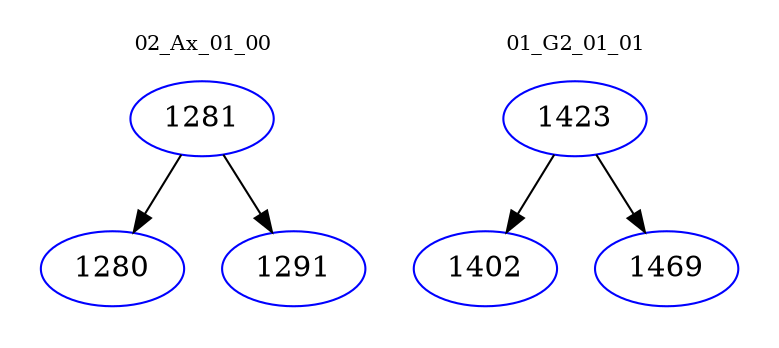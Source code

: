 digraph{
subgraph cluster_0 {
color = white
label = "02_Ax_01_00";
fontsize=10;
T0_1281 [label="1281", color="blue"]
T0_1281 -> T0_1280 [color="black"]
T0_1280 [label="1280", color="blue"]
T0_1281 -> T0_1291 [color="black"]
T0_1291 [label="1291", color="blue"]
}
subgraph cluster_1 {
color = white
label = "01_G2_01_01";
fontsize=10;
T1_1423 [label="1423", color="blue"]
T1_1423 -> T1_1402 [color="black"]
T1_1402 [label="1402", color="blue"]
T1_1423 -> T1_1469 [color="black"]
T1_1469 [label="1469", color="blue"]
}
}
